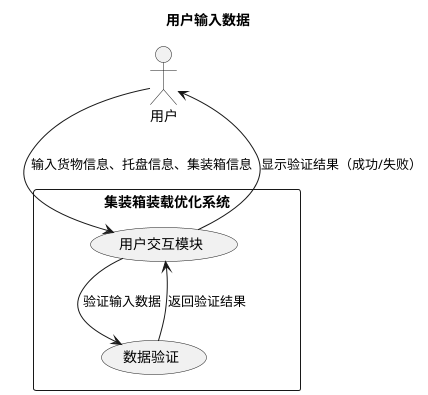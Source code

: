 @startuml
title 用户输入数据

actor 用户 as User
rectangle "集装箱装载优化系统" {
    (用户交互模块) as UI
    (数据验证) as Validation
}

User --> UI : 输入货物信息、托盘信息、集装箱信息
UI --> Validation : 验证输入数据
Validation --> UI : 返回验证结果
UI --> User : 显示验证结果（成功/失败）

@enduml